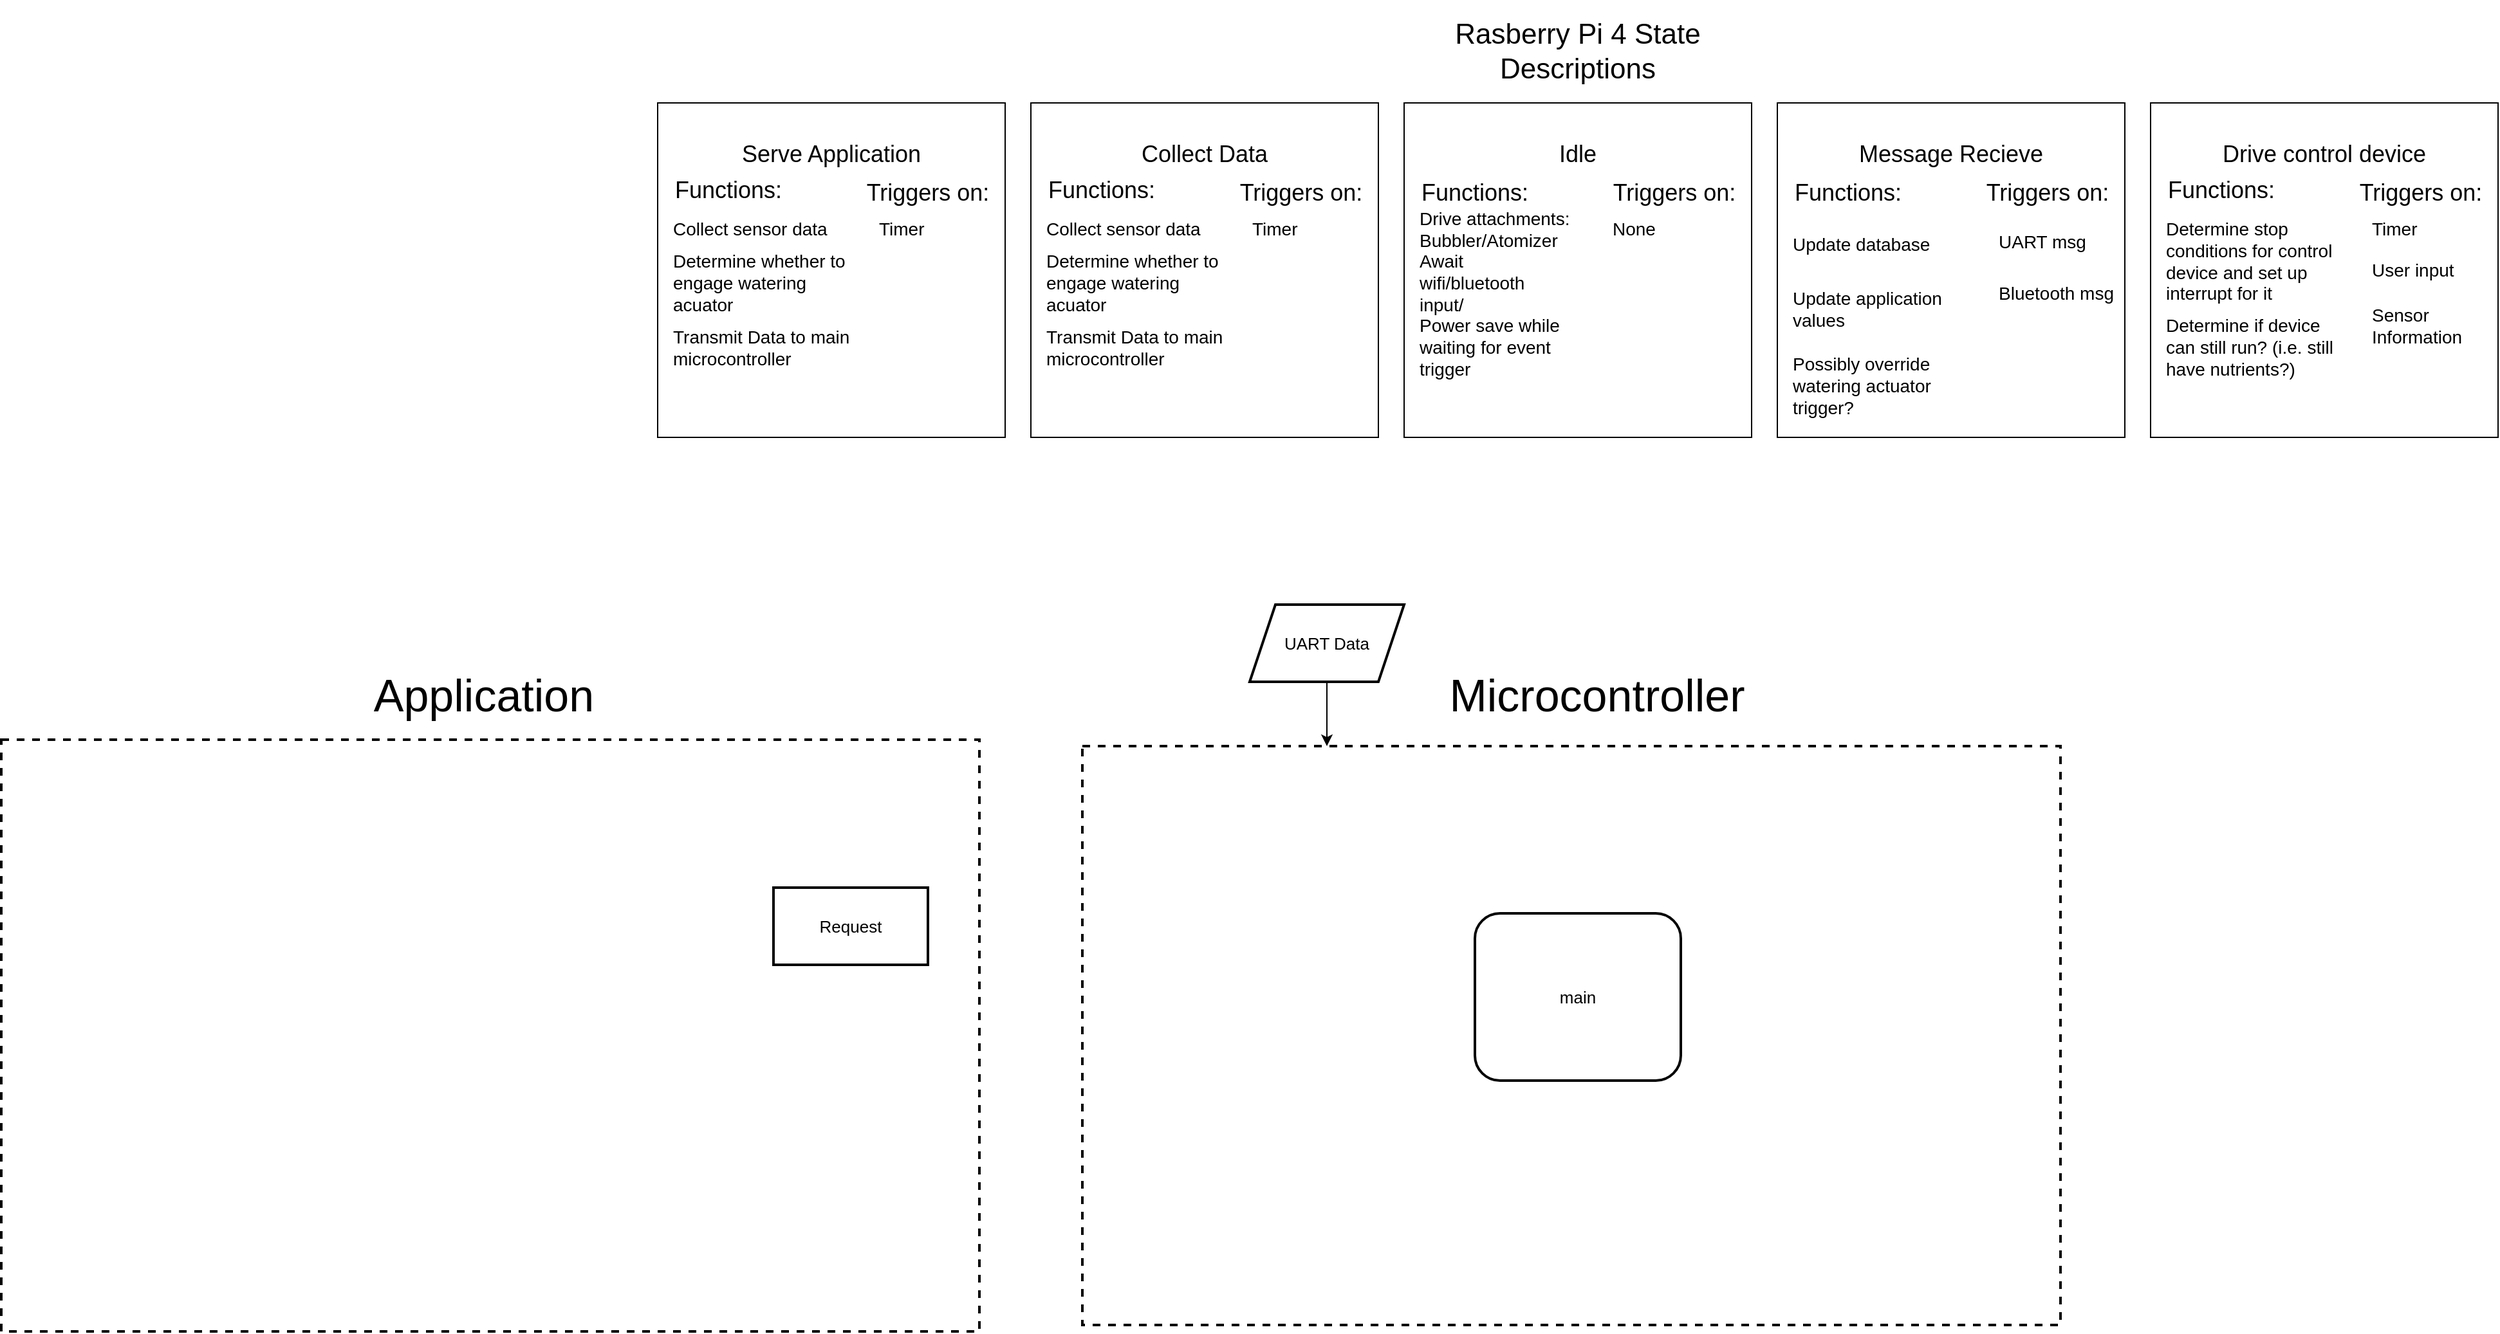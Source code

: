 <mxfile version="13.7.9" type="github">
  <diagram id="QLvcNtkyFLMQ6eaHcRJF" name="Page-1">
    <mxGraphModel dx="2577" dy="986" grid="1" gridSize="10" guides="1" tooltips="1" connect="1" arrows="1" fold="1" page="1" pageScale="1" pageWidth="850" pageHeight="1100" math="0" shadow="0">
      <root>
        <mxCell id="0" />
        <mxCell id="1" parent="0" />
        <mxCell id="N01aK8XhvqNWcXPDAk_N-31" value="" style="text;html=1;fillColor=none;align=center;verticalAlign=middle;whiteSpace=wrap;rounded=0;strokeColor=#000000;dashed=1;strokeWidth=2;" vertex="1" parent="1">
          <mxGeometry x="-800" y="575" width="760" height="460" as="geometry" />
        </mxCell>
        <mxCell id="N01aK8XhvqNWcXPDAk_N-32" value="" style="text;html=1;fillColor=none;align=center;verticalAlign=middle;whiteSpace=wrap;rounded=0;strokeColor=#000000;dashed=1;strokeWidth=2;" vertex="1" parent="1">
          <mxGeometry x="40" y="580" width="760" height="450" as="geometry" />
        </mxCell>
        <mxCell id="N01aK8XhvqNWcXPDAk_N-24" value="&lt;font style=&quot;font-size: 22px&quot;&gt;Rasberry Pi 4 State Descriptions&lt;br&gt;&lt;/font&gt;" style="text;html=1;strokeColor=none;fillColor=none;align=center;verticalAlign=middle;whiteSpace=wrap;rounded=0;fontSize=18;" vertex="1" parent="1">
          <mxGeometry x="320" width="210" height="80" as="geometry" />
        </mxCell>
        <mxCell id="N01aK8XhvqNWcXPDAk_N-28" value="Application" style="text;html=1;strokeColor=none;fillColor=none;align=center;verticalAlign=middle;whiteSpace=wrap;rounded=0;fontSize=35;" vertex="1" parent="1">
          <mxGeometry x="-530" y="500" width="210" height="80" as="geometry" />
        </mxCell>
        <mxCell id="N01aK8XhvqNWcXPDAk_N-33" value="Microcontroller" style="text;html=1;strokeColor=none;fillColor=none;align=center;verticalAlign=middle;whiteSpace=wrap;rounded=0;fontSize=35;" vertex="1" parent="1">
          <mxGeometry x="310" y="500" width="260" height="80" as="geometry" />
        </mxCell>
        <mxCell id="N01aK8XhvqNWcXPDAk_N-52" value="" style="group" vertex="1" connectable="0" parent="1">
          <mxGeometry y="80" width="270" height="260" as="geometry" />
        </mxCell>
        <mxCell id="N01aK8XhvqNWcXPDAk_N-2" value="" style="rounded=0;whiteSpace=wrap;html=1;fontSize=14;" vertex="1" parent="N01aK8XhvqNWcXPDAk_N-52">
          <mxGeometry width="270" height="260" as="geometry" />
        </mxCell>
        <mxCell id="N01aK8XhvqNWcXPDAk_N-7" value="Collect Data" style="text;html=1;strokeColor=none;fillColor=none;align=center;verticalAlign=middle;whiteSpace=wrap;rounded=0;fontSize=18;" vertex="1" parent="N01aK8XhvqNWcXPDAk_N-52">
          <mxGeometry y="20" width="270" height="40" as="geometry" />
        </mxCell>
        <mxCell id="N01aK8XhvqNWcXPDAk_N-11" value="Collect sensor data" style="text;html=1;strokeColor=none;fillColor=none;align=left;verticalAlign=middle;whiteSpace=wrap;rounded=0;fontSize=14;" vertex="1" parent="N01aK8XhvqNWcXPDAk_N-52">
          <mxGeometry x="10" y="85" width="140" height="25" as="geometry" />
        </mxCell>
        <mxCell id="N01aK8XhvqNWcXPDAk_N-12" value="Determine whether to engage watering acuator" style="text;html=1;strokeColor=none;fillColor=none;align=left;verticalAlign=middle;whiteSpace=wrap;rounded=0;fontSize=14;" vertex="1" parent="N01aK8XhvqNWcXPDAk_N-52">
          <mxGeometry x="10" y="110" width="140" height="60" as="geometry" />
        </mxCell>
        <mxCell id="N01aK8XhvqNWcXPDAk_N-13" value="Functions:" style="text;html=1;strokeColor=none;fillColor=none;align=center;verticalAlign=middle;whiteSpace=wrap;rounded=0;fontSize=18;" vertex="1" parent="N01aK8XhvqNWcXPDAk_N-52">
          <mxGeometry y="47.5" width="110" height="40" as="geometry" />
        </mxCell>
        <mxCell id="N01aK8XhvqNWcXPDAk_N-19" value="Triggers on:" style="text;html=1;strokeColor=none;fillColor=none;align=center;verticalAlign=middle;whiteSpace=wrap;rounded=0;fontSize=18;" vertex="1" parent="N01aK8XhvqNWcXPDAk_N-52">
          <mxGeometry x="150" y="50" width="120" height="40" as="geometry" />
        </mxCell>
        <mxCell id="N01aK8XhvqNWcXPDAk_N-20" value="Timer" style="text;html=1;strokeColor=none;fillColor=none;align=left;verticalAlign=middle;whiteSpace=wrap;rounded=0;fontSize=14;" vertex="1" parent="N01aK8XhvqNWcXPDAk_N-52">
          <mxGeometry x="170" y="85" width="100" height="25" as="geometry" />
        </mxCell>
        <mxCell id="N01aK8XhvqNWcXPDAk_N-21" value="Transmit Data to main microcontroller" style="text;html=1;strokeColor=none;fillColor=none;align=left;verticalAlign=middle;whiteSpace=wrap;rounded=0;fontSize=14;" vertex="1" parent="N01aK8XhvqNWcXPDAk_N-52">
          <mxGeometry x="10" y="170" width="140" height="40" as="geometry" />
        </mxCell>
        <mxCell id="N01aK8XhvqNWcXPDAk_N-62" value="" style="group" vertex="1" connectable="0" parent="1">
          <mxGeometry x="-290" y="80" width="270" height="260" as="geometry" />
        </mxCell>
        <mxCell id="N01aK8XhvqNWcXPDAk_N-63" value="" style="rounded=0;whiteSpace=wrap;html=1;fontSize=14;" vertex="1" parent="N01aK8XhvqNWcXPDAk_N-62">
          <mxGeometry width="270" height="260" as="geometry" />
        </mxCell>
        <mxCell id="N01aK8XhvqNWcXPDAk_N-64" value="Serve Application" style="text;html=1;strokeColor=none;fillColor=none;align=center;verticalAlign=middle;whiteSpace=wrap;rounded=0;fontSize=18;" vertex="1" parent="N01aK8XhvqNWcXPDAk_N-62">
          <mxGeometry y="20" width="270" height="40" as="geometry" />
        </mxCell>
        <mxCell id="N01aK8XhvqNWcXPDAk_N-65" value="Collect sensor data" style="text;html=1;strokeColor=none;fillColor=none;align=left;verticalAlign=middle;whiteSpace=wrap;rounded=0;fontSize=14;" vertex="1" parent="N01aK8XhvqNWcXPDAk_N-62">
          <mxGeometry x="10" y="85" width="140" height="25" as="geometry" />
        </mxCell>
        <mxCell id="N01aK8XhvqNWcXPDAk_N-66" value="Determine whether to engage watering acuator" style="text;html=1;strokeColor=none;fillColor=none;align=left;verticalAlign=middle;whiteSpace=wrap;rounded=0;fontSize=14;" vertex="1" parent="N01aK8XhvqNWcXPDAk_N-62">
          <mxGeometry x="10" y="110" width="140" height="60" as="geometry" />
        </mxCell>
        <mxCell id="N01aK8XhvqNWcXPDAk_N-67" value="Functions:" style="text;html=1;strokeColor=none;fillColor=none;align=center;verticalAlign=middle;whiteSpace=wrap;rounded=0;fontSize=18;" vertex="1" parent="N01aK8XhvqNWcXPDAk_N-62">
          <mxGeometry y="47.5" width="110" height="40" as="geometry" />
        </mxCell>
        <mxCell id="N01aK8XhvqNWcXPDAk_N-68" value="Triggers on:" style="text;html=1;strokeColor=none;fillColor=none;align=center;verticalAlign=middle;whiteSpace=wrap;rounded=0;fontSize=18;" vertex="1" parent="N01aK8XhvqNWcXPDAk_N-62">
          <mxGeometry x="150" y="50" width="120" height="40" as="geometry" />
        </mxCell>
        <mxCell id="N01aK8XhvqNWcXPDAk_N-69" value="Timer" style="text;html=1;strokeColor=none;fillColor=none;align=left;verticalAlign=middle;whiteSpace=wrap;rounded=0;fontSize=14;" vertex="1" parent="N01aK8XhvqNWcXPDAk_N-62">
          <mxGeometry x="170" y="85" width="100" height="25" as="geometry" />
        </mxCell>
        <mxCell id="N01aK8XhvqNWcXPDAk_N-70" value="Transmit Data to main microcontroller" style="text;html=1;strokeColor=none;fillColor=none;align=left;verticalAlign=middle;whiteSpace=wrap;rounded=0;fontSize=14;" vertex="1" parent="N01aK8XhvqNWcXPDAk_N-62">
          <mxGeometry x="10" y="170" width="140" height="40" as="geometry" />
        </mxCell>
        <mxCell id="N01aK8XhvqNWcXPDAk_N-71" value="" style="group" vertex="1" connectable="0" parent="1">
          <mxGeometry x="290" y="80" width="270" height="260" as="geometry" />
        </mxCell>
        <mxCell id="N01aK8XhvqNWcXPDAk_N-3" value="" style="rounded=0;whiteSpace=wrap;html=1;fontSize=14;" vertex="1" parent="N01aK8XhvqNWcXPDAk_N-71">
          <mxGeometry width="270" height="260" as="geometry" />
        </mxCell>
        <mxCell id="N01aK8XhvqNWcXPDAk_N-4" value="Idle " style="text;html=1;strokeColor=none;fillColor=none;align=center;verticalAlign=middle;whiteSpace=wrap;rounded=0;fontSize=18;" vertex="1" parent="N01aK8XhvqNWcXPDAk_N-71">
          <mxGeometry y="20" width="270" height="40" as="geometry" />
        </mxCell>
        <mxCell id="N01aK8XhvqNWcXPDAk_N-5" value="Await wifi/bluetooth input/" style="text;html=1;strokeColor=none;fillColor=none;align=left;verticalAlign=middle;whiteSpace=wrap;rounded=0;fontSize=14;" vertex="1" parent="N01aK8XhvqNWcXPDAk_N-71">
          <mxGeometry x="10" y="120" width="120" height="40" as="geometry" />
        </mxCell>
        <mxCell id="N01aK8XhvqNWcXPDAk_N-6" value="&lt;div align=&quot;left&quot;&gt;&lt;font style=&quot;font-size: 14px&quot;&gt;Power save while waiting for event trigger&lt;br&gt;&lt;/font&gt;&lt;/div&gt;" style="text;html=1;strokeColor=none;fillColor=none;align=left;verticalAlign=middle;whiteSpace=wrap;rounded=0;fontSize=14;" vertex="1" parent="N01aK8XhvqNWcXPDAk_N-71">
          <mxGeometry x="10" y="170" width="140" height="40" as="geometry" />
        </mxCell>
        <mxCell id="N01aK8XhvqNWcXPDAk_N-8" value="Functions:" style="text;html=1;strokeColor=none;fillColor=none;align=center;verticalAlign=middle;whiteSpace=wrap;rounded=0;fontSize=18;" vertex="1" parent="N01aK8XhvqNWcXPDAk_N-71">
          <mxGeometry y="50" width="110" height="40" as="geometry" />
        </mxCell>
        <mxCell id="N01aK8XhvqNWcXPDAk_N-15" value="&lt;div&gt;Drive attachments: Bubbler/Atomizer&lt;br&gt;&lt;/div&gt;" style="text;html=1;strokeColor=none;fillColor=none;align=left;verticalAlign=middle;whiteSpace=wrap;rounded=0;fontSize=14;" vertex="1" parent="N01aK8XhvqNWcXPDAk_N-71">
          <mxGeometry x="10" y="85" width="140" height="25" as="geometry" />
        </mxCell>
        <mxCell id="N01aK8XhvqNWcXPDAk_N-17" value="Triggers on:" style="text;html=1;strokeColor=none;fillColor=none;align=center;verticalAlign=middle;whiteSpace=wrap;rounded=0;fontSize=18;" vertex="1" parent="N01aK8XhvqNWcXPDAk_N-71">
          <mxGeometry x="150" y="50" width="120" height="40" as="geometry" />
        </mxCell>
        <mxCell id="N01aK8XhvqNWcXPDAk_N-18" value="None" style="text;html=1;strokeColor=none;fillColor=none;align=left;verticalAlign=middle;whiteSpace=wrap;rounded=0;fontSize=14;" vertex="1" parent="N01aK8XhvqNWcXPDAk_N-71">
          <mxGeometry x="160" y="85" width="110" height="25" as="geometry" />
        </mxCell>
        <mxCell id="N01aK8XhvqNWcXPDAk_N-72" value="" style="group" vertex="1" connectable="0" parent="1">
          <mxGeometry x="580" y="80" width="270" height="260" as="geometry" />
        </mxCell>
        <mxCell id="N01aK8XhvqNWcXPDAk_N-1" value="" style="rounded=0;whiteSpace=wrap;html=1;fontSize=14;" vertex="1" parent="N01aK8XhvqNWcXPDAk_N-72">
          <mxGeometry width="270" height="260" as="geometry" />
        </mxCell>
        <mxCell id="N01aK8XhvqNWcXPDAk_N-9" value="Update database" style="text;html=1;strokeColor=none;fillColor=none;align=left;verticalAlign=middle;whiteSpace=wrap;rounded=0;fontSize=14;" vertex="1" parent="N01aK8XhvqNWcXPDAk_N-72">
          <mxGeometry x="10" y="90" width="130" height="40" as="geometry" />
        </mxCell>
        <mxCell id="N01aK8XhvqNWcXPDAk_N-10" value="Functions:" style="text;html=1;strokeColor=none;fillColor=none;align=center;verticalAlign=middle;whiteSpace=wrap;rounded=0;fontSize=18;" vertex="1" parent="N01aK8XhvqNWcXPDAk_N-72">
          <mxGeometry y="50" width="110" height="40" as="geometry" />
        </mxCell>
        <mxCell id="N01aK8XhvqNWcXPDAk_N-14" value="Message Recieve" style="text;html=1;strokeColor=none;fillColor=none;align=center;verticalAlign=middle;whiteSpace=wrap;rounded=0;fontSize=18;" vertex="1" parent="N01aK8XhvqNWcXPDAk_N-72">
          <mxGeometry y="20" width="270" height="40" as="geometry" />
        </mxCell>
        <mxCell id="N01aK8XhvqNWcXPDAk_N-16" value="Update application values" style="text;html=1;strokeColor=none;fillColor=none;align=left;verticalAlign=middle;whiteSpace=wrap;rounded=0;fontSize=14;" vertex="1" parent="N01aK8XhvqNWcXPDAk_N-72">
          <mxGeometry x="10" y="130" width="130" height="60" as="geometry" />
        </mxCell>
        <mxCell id="N01aK8XhvqNWcXPDAk_N-22" value="Triggers on:" style="text;html=1;strokeColor=none;fillColor=none;align=center;verticalAlign=middle;whiteSpace=wrap;rounded=0;fontSize=18;" vertex="1" parent="N01aK8XhvqNWcXPDAk_N-72">
          <mxGeometry x="150" y="50" width="120" height="40" as="geometry" />
        </mxCell>
        <mxCell id="N01aK8XhvqNWcXPDAk_N-23" value="UART msg" style="text;html=1;strokeColor=none;fillColor=none;align=left;verticalAlign=middle;whiteSpace=wrap;rounded=0;fontSize=14;" vertex="1" parent="N01aK8XhvqNWcXPDAk_N-72">
          <mxGeometry x="170" y="85" width="100" height="45" as="geometry" />
        </mxCell>
        <mxCell id="N01aK8XhvqNWcXPDAk_N-25" value="Possibly override watering actuator trigger?" style="text;html=1;strokeColor=none;fillColor=none;align=left;verticalAlign=middle;whiteSpace=wrap;rounded=0;fontSize=14;" vertex="1" parent="N01aK8XhvqNWcXPDAk_N-72">
          <mxGeometry x="10" y="190" width="130" height="60" as="geometry" />
        </mxCell>
        <mxCell id="N01aK8XhvqNWcXPDAk_N-26" value="Bluetooth msg" style="text;html=1;strokeColor=none;fillColor=none;align=left;verticalAlign=middle;whiteSpace=wrap;rounded=0;fontSize=14;" vertex="1" parent="N01aK8XhvqNWcXPDAk_N-72">
          <mxGeometry x="170" y="125" width="100" height="45" as="geometry" />
        </mxCell>
        <mxCell id="N01aK8XhvqNWcXPDAk_N-74" value="" style="group" vertex="1" connectable="0" parent="1">
          <mxGeometry x="870" y="80" width="270" height="260" as="geometry" />
        </mxCell>
        <mxCell id="N01aK8XhvqNWcXPDAk_N-53" value="" style="group" vertex="1" connectable="0" parent="N01aK8XhvqNWcXPDAk_N-74">
          <mxGeometry width="270" height="260" as="geometry" />
        </mxCell>
        <mxCell id="N01aK8XhvqNWcXPDAk_N-54" value="" style="rounded=0;whiteSpace=wrap;html=1;fontSize=14;" vertex="1" parent="N01aK8XhvqNWcXPDAk_N-53">
          <mxGeometry width="270" height="260" as="geometry" />
        </mxCell>
        <mxCell id="N01aK8XhvqNWcXPDAk_N-55" value="Drive control device" style="text;html=1;strokeColor=none;fillColor=none;align=center;verticalAlign=middle;whiteSpace=wrap;rounded=0;fontSize=18;" vertex="1" parent="N01aK8XhvqNWcXPDAk_N-53">
          <mxGeometry y="20" width="270" height="40" as="geometry" />
        </mxCell>
        <mxCell id="N01aK8XhvqNWcXPDAk_N-56" value="Determine stop conditions for control device and set up interrupt for it" style="text;html=1;strokeColor=none;fillColor=none;align=left;verticalAlign=middle;whiteSpace=wrap;rounded=0;fontSize=14;" vertex="1" parent="N01aK8XhvqNWcXPDAk_N-53">
          <mxGeometry x="10" y="85" width="140" height="75" as="geometry" />
        </mxCell>
        <mxCell id="N01aK8XhvqNWcXPDAk_N-58" value="Functions:" style="text;html=1;strokeColor=none;fillColor=none;align=center;verticalAlign=middle;whiteSpace=wrap;rounded=0;fontSize=18;" vertex="1" parent="N01aK8XhvqNWcXPDAk_N-53">
          <mxGeometry y="47.5" width="110" height="40" as="geometry" />
        </mxCell>
        <mxCell id="N01aK8XhvqNWcXPDAk_N-59" value="Triggers on:" style="text;html=1;strokeColor=none;fillColor=none;align=center;verticalAlign=middle;whiteSpace=wrap;rounded=0;fontSize=18;" vertex="1" parent="N01aK8XhvqNWcXPDAk_N-53">
          <mxGeometry x="150" y="50" width="120" height="40" as="geometry" />
        </mxCell>
        <mxCell id="N01aK8XhvqNWcXPDAk_N-60" value="Timer" style="text;html=1;strokeColor=none;fillColor=none;align=left;verticalAlign=middle;whiteSpace=wrap;rounded=0;fontSize=14;" vertex="1" parent="N01aK8XhvqNWcXPDAk_N-53">
          <mxGeometry x="170" y="85" width="100" height="25" as="geometry" />
        </mxCell>
        <mxCell id="N01aK8XhvqNWcXPDAk_N-61" value="Determine if device can still run? (i.e. still have nutrients?)" style="text;html=1;strokeColor=none;fillColor=none;align=left;verticalAlign=middle;whiteSpace=wrap;rounded=0;fontSize=14;" vertex="1" parent="N01aK8XhvqNWcXPDAk_N-53">
          <mxGeometry x="10" y="160" width="140" height="60" as="geometry" />
        </mxCell>
        <mxCell id="N01aK8XhvqNWcXPDAk_N-73" value="User input" style="text;html=1;strokeColor=none;fillColor=none;align=left;verticalAlign=middle;whiteSpace=wrap;rounded=0;fontSize=14;" vertex="1" parent="N01aK8XhvqNWcXPDAk_N-53">
          <mxGeometry x="170" y="117.5" width="100" height="25" as="geometry" />
        </mxCell>
        <mxCell id="N01aK8XhvqNWcXPDAk_N-100" value="Sensor Information" style="text;html=1;strokeColor=none;fillColor=none;align=left;verticalAlign=middle;whiteSpace=wrap;rounded=0;fontSize=14;" vertex="1" parent="N01aK8XhvqNWcXPDAk_N-53">
          <mxGeometry x="170" y="160" width="100" height="25" as="geometry" />
        </mxCell>
        <mxCell id="N01aK8XhvqNWcXPDAk_N-88" value="main" style="rounded=1;whiteSpace=wrap;html=1;strokeColor=#000000;strokeWidth=2;fontSize=13;" vertex="1" parent="1">
          <mxGeometry x="345" y="710" width="160" height="130" as="geometry" />
        </mxCell>
        <mxCell id="N01aK8XhvqNWcXPDAk_N-102" style="edgeStyle=orthogonalEdgeStyle;rounded=0;orthogonalLoop=1;jettySize=auto;html=1;entryX=0.25;entryY=0;entryDx=0;entryDy=0;fontSize=13;" edge="1" parent="1" source="N01aK8XhvqNWcXPDAk_N-89" target="N01aK8XhvqNWcXPDAk_N-32">
          <mxGeometry relative="1" as="geometry" />
        </mxCell>
        <mxCell id="N01aK8XhvqNWcXPDAk_N-89" value="UART Data" style="shape=parallelogram;perimeter=parallelogramPerimeter;whiteSpace=wrap;html=1;fixedSize=1;strokeColor=#000000;strokeWidth=2;fontSize=13;" vertex="1" parent="1">
          <mxGeometry x="170" y="470" width="120" height="60" as="geometry" />
        </mxCell>
        <mxCell id="N01aK8XhvqNWcXPDAk_N-105" value="Request" style="rounded=0;whiteSpace=wrap;html=1;strokeColor=#000000;strokeWidth=2;fontSize=13;" vertex="1" parent="1">
          <mxGeometry x="-200" y="690" width="120" height="60" as="geometry" />
        </mxCell>
      </root>
    </mxGraphModel>
  </diagram>
</mxfile>
